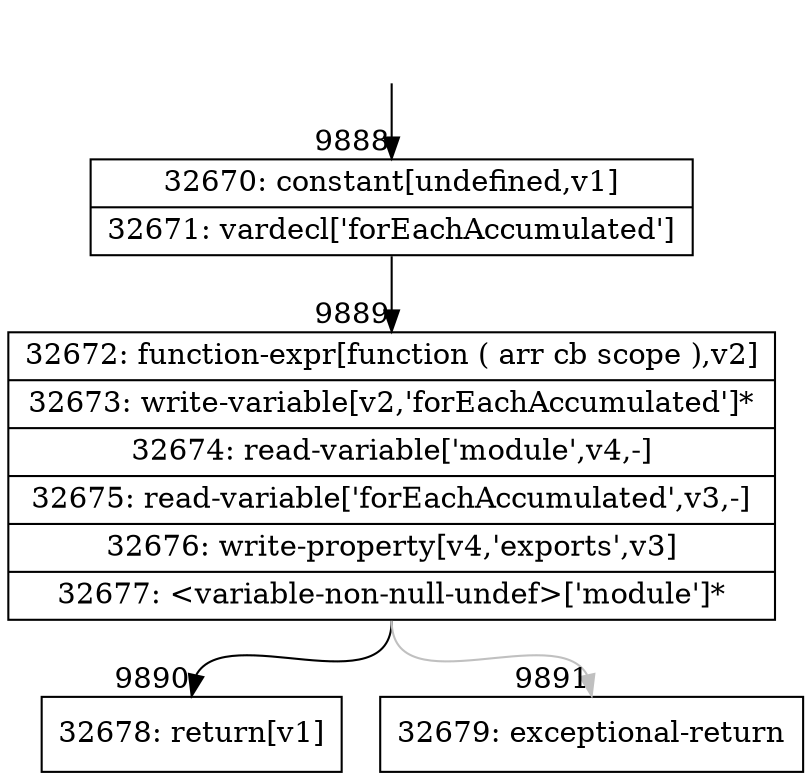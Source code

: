 digraph {
rankdir="TD"
BB_entry734[shape=none,label=""];
BB_entry734 -> BB9888 [tailport=s, headport=n, headlabel="    9888"]
BB9888 [shape=record label="{32670: constant[undefined,v1]|32671: vardecl['forEachAccumulated']}" ] 
BB9888 -> BB9889 [tailport=s, headport=n, headlabel="      9889"]
BB9889 [shape=record label="{32672: function-expr[function ( arr cb scope ),v2]|32673: write-variable[v2,'forEachAccumulated']*|32674: read-variable['module',v4,-]|32675: read-variable['forEachAccumulated',v3,-]|32676: write-property[v4,'exports',v3]|32677: \<variable-non-null-undef\>['module']*}" ] 
BB9889 -> BB9890 [tailport=s, headport=n, headlabel="      9890"]
BB9889 -> BB9891 [tailport=s, headport=n, color=gray, headlabel="      9891"]
BB9890 [shape=record label="{32678: return[v1]}" ] 
BB9891 [shape=record label="{32679: exceptional-return}" ] 
//#$~ 17568
}
